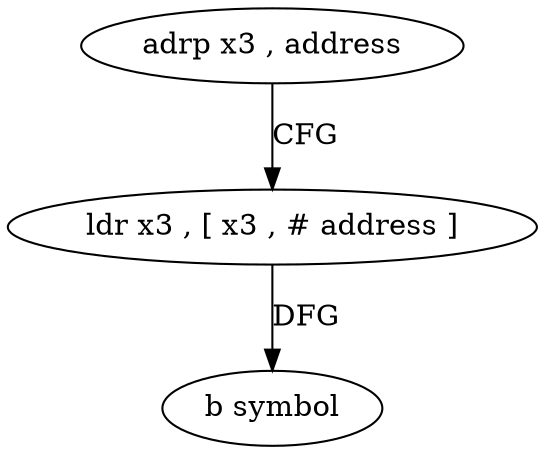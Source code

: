 digraph "func" {
"4227548" [label = "adrp x3 , address" ]
"4227552" [label = "ldr x3 , [ x3 , # address ]" ]
"4227556" [label = "b symbol" ]
"4227548" -> "4227552" [ label = "CFG" ]
"4227552" -> "4227556" [ label = "DFG" ]
}
